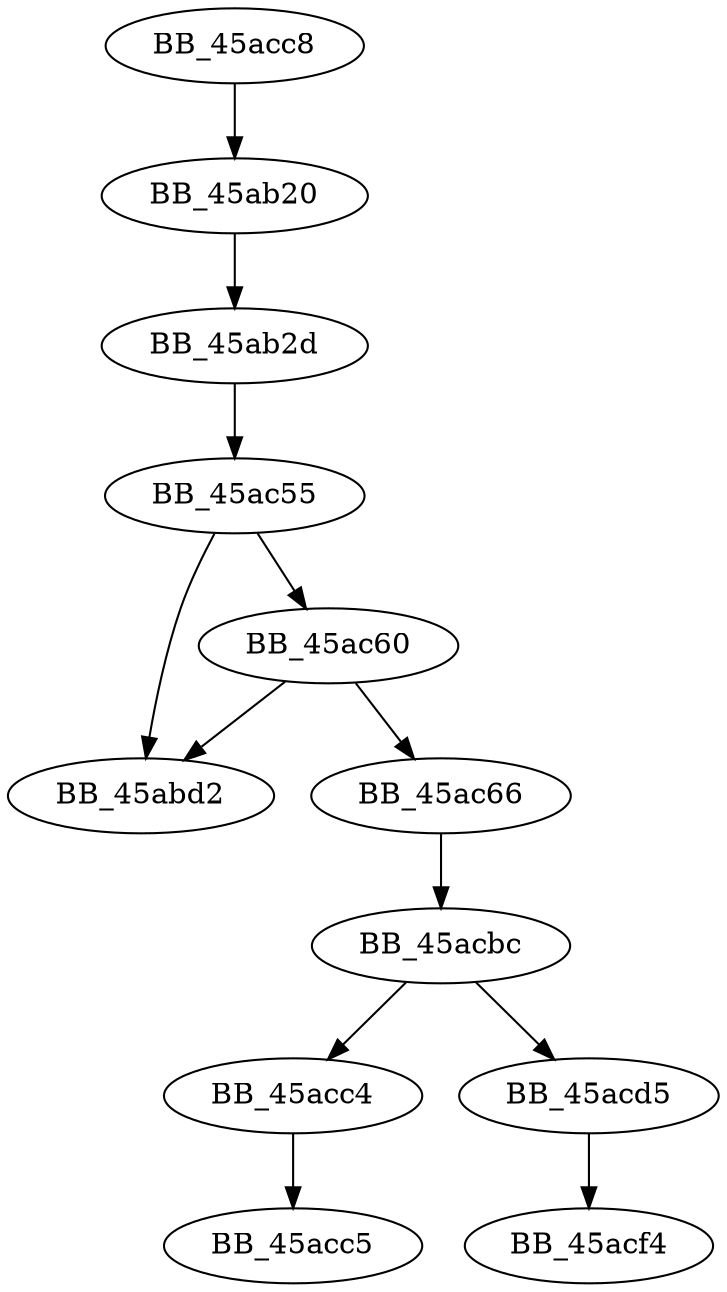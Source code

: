 DiGraph sub_45ACC8{
BB_45ab20->BB_45ab2d
BB_45ab2d->BB_45ac55
BB_45ac55->BB_45abd2
BB_45ac55->BB_45ac60
BB_45ac60->BB_45abd2
BB_45ac60->BB_45ac66
BB_45ac66->BB_45acbc
BB_45acbc->BB_45acc4
BB_45acbc->BB_45acd5
BB_45acc4->BB_45acc5
BB_45acc8->BB_45ab20
BB_45acd5->BB_45acf4
}
